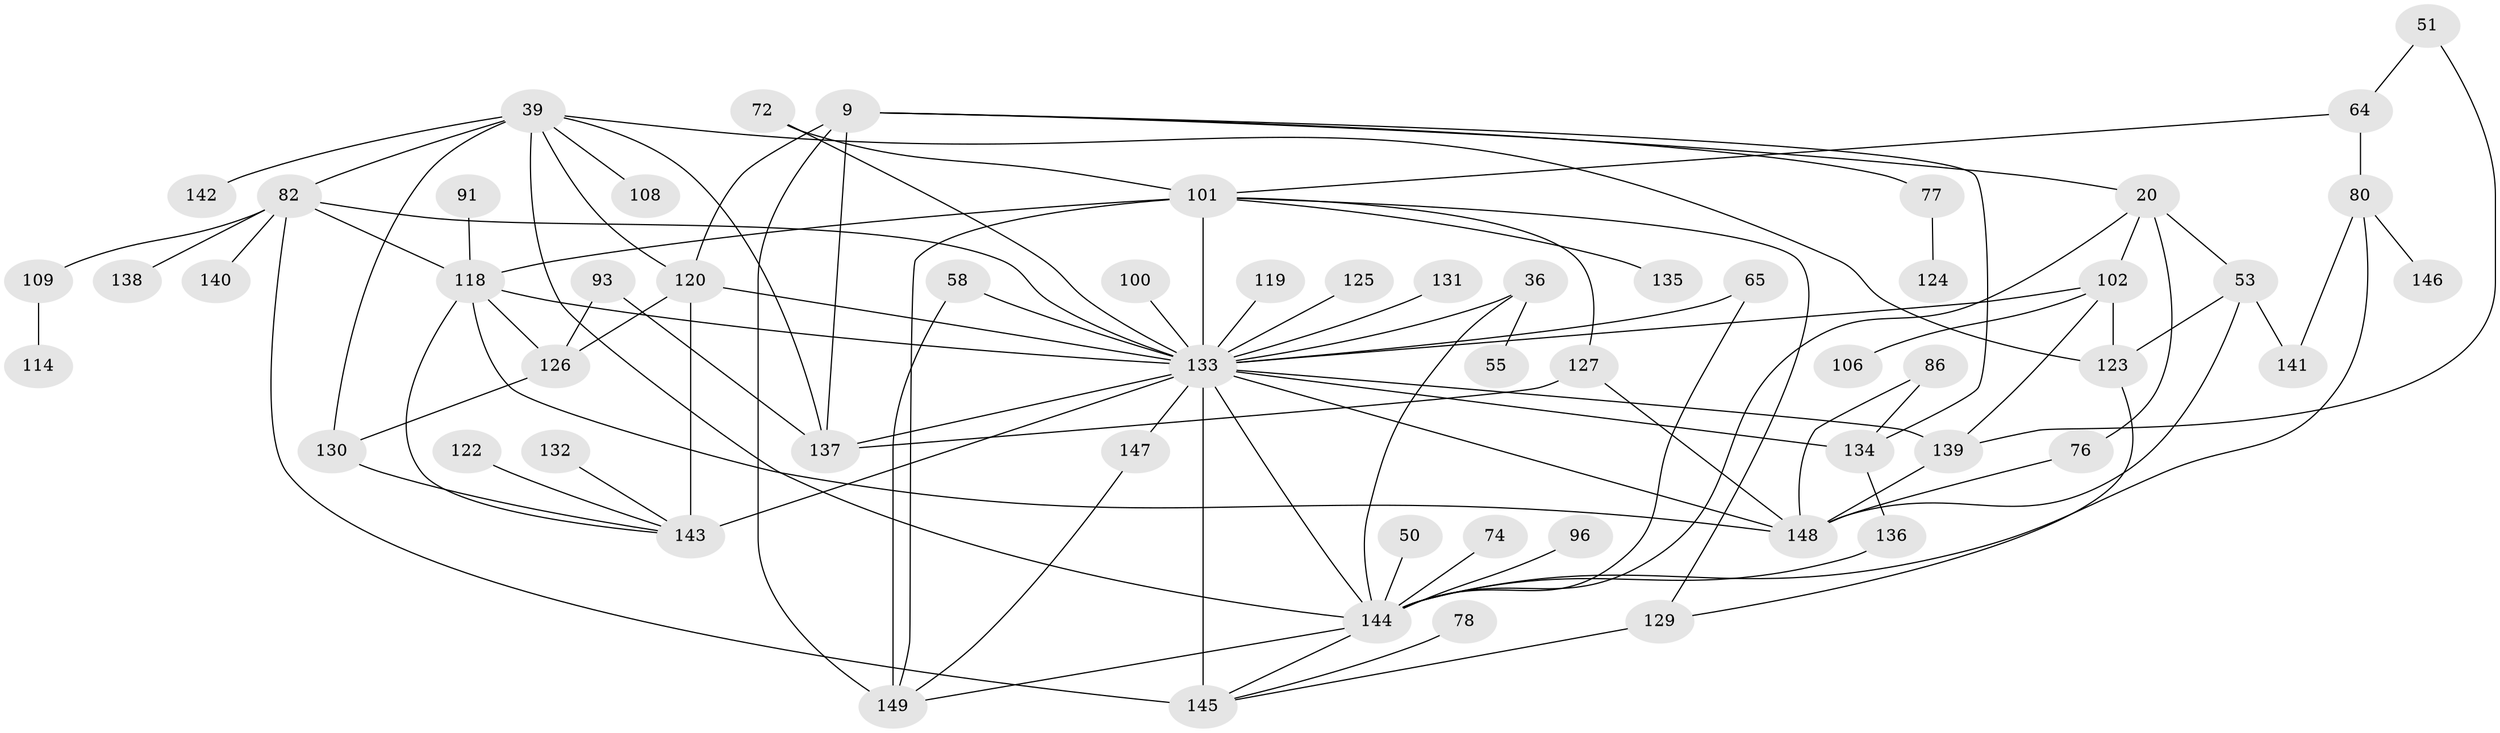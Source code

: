 // original degree distribution, {6: 0.026845637583892617, 5: 0.09395973154362416, 8: 0.03355704697986577, 3: 0.21476510067114093, 9: 0.006711409395973154, 4: 0.14093959731543623, 2: 0.28859060402684567, 1: 0.18791946308724833, 7: 0.006711409395973154}
// Generated by graph-tools (version 1.1) at 2025/44/03/04/25 21:44:24]
// undirected, 59 vertices, 98 edges
graph export_dot {
graph [start="1"]
  node [color=gray90,style=filled];
  9;
  20;
  36;
  39 [super="+7"];
  50;
  51;
  53 [super="+21"];
  55 [super="+44"];
  58;
  64;
  65 [super="+63"];
  72 [super="+68"];
  74;
  76 [super="+61"];
  77 [super="+22"];
  78;
  80 [super="+71"];
  82 [super="+42"];
  86;
  91;
  93;
  96;
  100;
  101 [super="+49+98"];
  102 [super="+88"];
  106;
  108;
  109 [super="+89"];
  114;
  118 [super="+79+113+35"];
  119;
  120 [super="+17+24+31+45+43"];
  122;
  123 [super="+107+95"];
  124;
  125 [super="+14"];
  126 [super="+90"];
  127 [super="+111"];
  129 [super="+117"];
  130;
  131;
  132;
  133 [super="+104+128+112+84"];
  134 [super="+67"];
  135;
  136;
  137 [super="+92"];
  138;
  139 [super="+115"];
  140;
  141 [super="+116"];
  142;
  143 [super="+99+97+85"];
  144 [super="+62+87+110"];
  145 [super="+105"];
  146;
  147;
  148 [super="+121+83"];
  149 [super="+16+73"];
  9 -- 20;
  9 -- 149 [weight=3];
  9 -- 120 [weight=2];
  9 -- 134;
  9 -- 137;
  9 -- 77;
  20 -- 53 [weight=2];
  20 -- 144;
  20 -- 102;
  20 -- 76;
  36 -- 55 [weight=2];
  36 -- 133;
  36 -- 144;
  39 -- 130;
  39 -- 82 [weight=2];
  39 -- 137;
  39 -- 108;
  39 -- 142;
  39 -- 120;
  39 -- 144;
  39 -- 123;
  50 -- 144;
  51 -- 64;
  51 -- 139;
  53 -- 141 [weight=2];
  53 -- 148;
  53 -- 123;
  58 -- 149;
  58 -- 133;
  64 -- 80 [weight=2];
  64 -- 101;
  65 -- 133 [weight=2];
  65 -- 144;
  72 -- 133;
  72 -- 101;
  74 -- 144;
  76 -- 148;
  77 -- 124;
  78 -- 145;
  80 -- 141;
  80 -- 146;
  80 -- 144;
  82 -- 138;
  82 -- 145;
  82 -- 140;
  82 -- 133;
  82 -- 118;
  82 -- 109;
  86 -- 134;
  86 -- 148;
  91 -- 118;
  93 -- 126;
  93 -- 137;
  96 -- 144;
  100 -- 133;
  101 -- 135;
  101 -- 133 [weight=2];
  101 -- 129;
  101 -- 149;
  101 -- 127;
  101 -- 118 [weight=2];
  102 -- 133;
  102 -- 106;
  102 -- 139;
  102 -- 123;
  109 -- 114;
  118 -- 148;
  118 -- 126 [weight=3];
  118 -- 133;
  118 -- 143;
  119 -- 133;
  120 -- 143;
  120 -- 133 [weight=4];
  120 -- 126 [weight=2];
  122 -- 143;
  123 -- 129;
  125 -- 133;
  126 -- 130;
  127 -- 148;
  127 -- 137;
  129 -- 145 [weight=2];
  130 -- 143;
  131 -- 133;
  132 -- 143;
  133 -- 137 [weight=2];
  133 -- 147 [weight=2];
  133 -- 139 [weight=4];
  133 -- 145 [weight=4];
  133 -- 148 [weight=3];
  133 -- 134 [weight=2];
  133 -- 143 [weight=4];
  133 -- 144 [weight=2];
  134 -- 136;
  136 -- 144;
  139 -- 148;
  144 -- 145;
  144 -- 149;
  147 -- 149;
}
